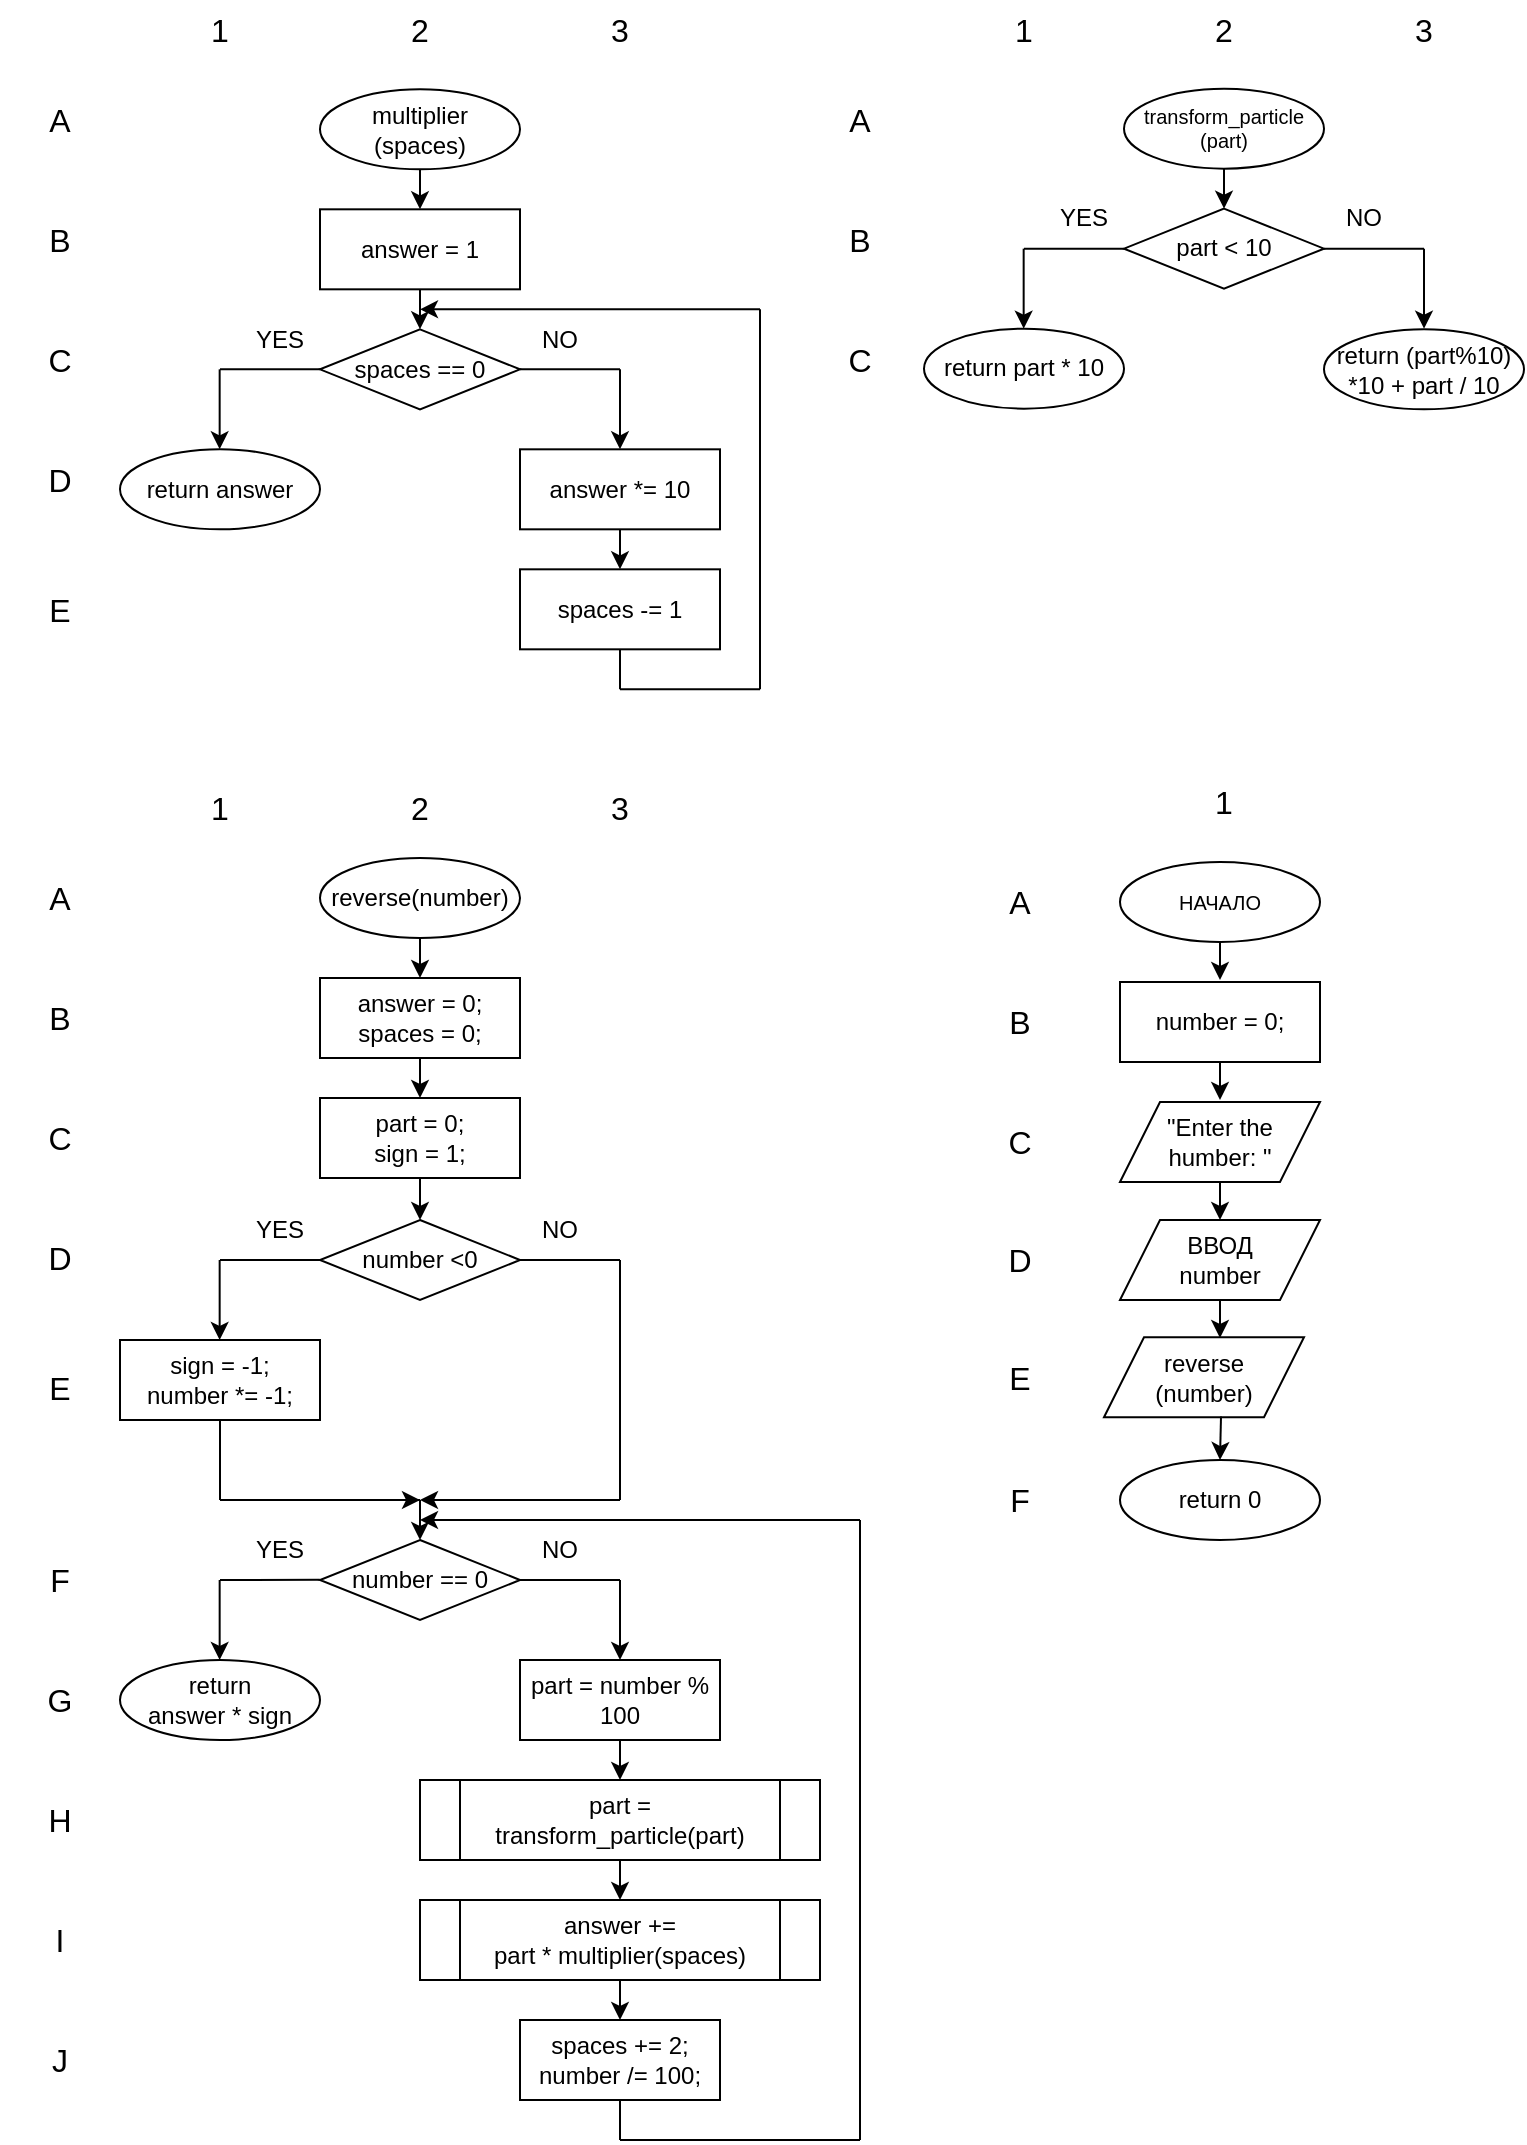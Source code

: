 <mxfile version="20.3.0" type="device"><diagram id="C5RBs43oDa-KdzZeNtuy" name="Page-1"><mxGraphModel dx="2370" dy="1175" grid="1" gridSize="10" guides="1" tooltips="1" connect="1" arrows="1" fold="1" page="1" pageScale="1" pageWidth="827" pageHeight="1169" math="0" shadow="0"><root><mxCell id="WIyWlLk6GJQsqaUBKTNV-0"/><mxCell id="WIyWlLk6GJQsqaUBKTNV-1" parent="WIyWlLk6GJQsqaUBKTNV-0"/><mxCell id="74faUuUsuIDDZvIAzFWm-0" value="multiplier&lt;br&gt;(spaces)" style="ellipse;whiteSpace=wrap;html=1;fontFamily=Helvetica;" vertex="1" parent="WIyWlLk6GJQsqaUBKTNV-1"><mxGeometry x="160" y="54.66" width="100" height="40" as="geometry"/></mxCell><mxCell id="74faUuUsuIDDZvIAzFWm-1" value="answer = 1" style="rounded=0;whiteSpace=wrap;html=1;fontFamily=Helvetica;" vertex="1" parent="WIyWlLk6GJQsqaUBKTNV-1"><mxGeometry x="160" y="114.66" width="100" height="40" as="geometry"/></mxCell><mxCell id="74faUuUsuIDDZvIAzFWm-2" value="" style="endArrow=classic;html=1;rounded=0;exitX=0.5;exitY=1;exitDx=0;exitDy=0;entryX=0.5;entryY=0;entryDx=0;entryDy=0;fontFamily=Helvetica;" edge="1" parent="WIyWlLk6GJQsqaUBKTNV-1" source="74faUuUsuIDDZvIAzFWm-0" target="74faUuUsuIDDZvIAzFWm-1"><mxGeometry width="50" height="50" relative="1" as="geometry"><mxPoint x="360" y="164.66" as="sourcePoint"/><mxPoint x="410" y="114.66" as="targetPoint"/></mxGeometry></mxCell><mxCell id="74faUuUsuIDDZvIAzFWm-3" value="spaces == 0" style="rhombus;whiteSpace=wrap;html=1;fontFamily=Helvetica;" vertex="1" parent="WIyWlLk6GJQsqaUBKTNV-1"><mxGeometry x="160" y="174.66" width="100" height="40" as="geometry"/></mxCell><mxCell id="74faUuUsuIDDZvIAzFWm-4" value="" style="endArrow=classic;html=1;rounded=0;fontFamily=Helvetica;exitX=0.5;exitY=1;exitDx=0;exitDy=0;entryX=0.5;entryY=0;entryDx=0;entryDy=0;" edge="1" parent="WIyWlLk6GJQsqaUBKTNV-1" source="74faUuUsuIDDZvIAzFWm-1" target="74faUuUsuIDDZvIAzFWm-3"><mxGeometry width="50" height="50" relative="1" as="geometry"><mxPoint x="270" y="164.66" as="sourcePoint"/><mxPoint x="320" y="114.66" as="targetPoint"/></mxGeometry></mxCell><mxCell id="74faUuUsuIDDZvIAzFWm-6" value="" style="endArrow=none;html=1;rounded=0;fontFamily=Helvetica;exitX=1;exitY=0.5;exitDx=0;exitDy=0;" edge="1" parent="WIyWlLk6GJQsqaUBKTNV-1" source="74faUuUsuIDDZvIAzFWm-3"><mxGeometry width="50" height="50" relative="1" as="geometry"><mxPoint x="280" y="184.66" as="sourcePoint"/><mxPoint x="310" y="194.66" as="targetPoint"/></mxGeometry></mxCell><mxCell id="74faUuUsuIDDZvIAzFWm-7" value="answer *= 10" style="rounded=0;whiteSpace=wrap;html=1;fontFamily=Helvetica;" vertex="1" parent="WIyWlLk6GJQsqaUBKTNV-1"><mxGeometry x="260" y="234.66" width="100" height="40" as="geometry"/></mxCell><mxCell id="74faUuUsuIDDZvIAzFWm-8" value="" style="endArrow=classic;html=1;rounded=0;fontFamily=Helvetica;entryX=0.5;entryY=0;entryDx=0;entryDy=0;" edge="1" parent="WIyWlLk6GJQsqaUBKTNV-1" target="74faUuUsuIDDZvIAzFWm-7"><mxGeometry width="50" height="50" relative="1" as="geometry"><mxPoint x="310" y="194.66" as="sourcePoint"/><mxPoint x="320" y="204.66" as="targetPoint"/></mxGeometry></mxCell><mxCell id="74faUuUsuIDDZvIAzFWm-9" value="" style="endArrow=classic;html=1;rounded=0;fontFamily=Helvetica;" edge="1" parent="WIyWlLk6GJQsqaUBKTNV-1"><mxGeometry width="50" height="50" relative="1" as="geometry"><mxPoint x="310" y="274.66" as="sourcePoint"/><mxPoint x="310" y="294.66" as="targetPoint"/></mxGeometry></mxCell><mxCell id="74faUuUsuIDDZvIAzFWm-10" value="spaces -= 1" style="rounded=0;whiteSpace=wrap;html=1;fontFamily=Helvetica;" vertex="1" parent="WIyWlLk6GJQsqaUBKTNV-1"><mxGeometry x="260" y="294.66" width="100" height="40" as="geometry"/></mxCell><mxCell id="74faUuUsuIDDZvIAzFWm-11" value="" style="endArrow=none;html=1;rounded=0;fontFamily=Helvetica;exitX=0.5;exitY=1;exitDx=0;exitDy=0;" edge="1" parent="WIyWlLk6GJQsqaUBKTNV-1" source="74faUuUsuIDDZvIAzFWm-10"><mxGeometry width="50" height="50" relative="1" as="geometry"><mxPoint x="270" y="284.66" as="sourcePoint"/><mxPoint x="310" y="354.66" as="targetPoint"/></mxGeometry></mxCell><mxCell id="74faUuUsuIDDZvIAzFWm-12" value="" style="endArrow=none;html=1;rounded=0;fontFamily=Helvetica;" edge="1" parent="WIyWlLk6GJQsqaUBKTNV-1"><mxGeometry width="50" height="50" relative="1" as="geometry"><mxPoint x="310" y="354.66" as="sourcePoint"/><mxPoint x="380" y="354.66" as="targetPoint"/></mxGeometry></mxCell><mxCell id="74faUuUsuIDDZvIAzFWm-13" value="" style="endArrow=none;html=1;rounded=0;fontFamily=Helvetica;" edge="1" parent="WIyWlLk6GJQsqaUBKTNV-1"><mxGeometry width="50" height="50" relative="1" as="geometry"><mxPoint x="380" y="354.66" as="sourcePoint"/><mxPoint x="380" y="164.66" as="targetPoint"/></mxGeometry></mxCell><mxCell id="74faUuUsuIDDZvIAzFWm-14" value="" style="endArrow=classic;html=1;rounded=0;fontFamily=Helvetica;" edge="1" parent="WIyWlLk6GJQsqaUBKTNV-1"><mxGeometry width="50" height="50" relative="1" as="geometry"><mxPoint x="380" y="164.66" as="sourcePoint"/><mxPoint x="210" y="164.66" as="targetPoint"/></mxGeometry></mxCell><mxCell id="74faUuUsuIDDZvIAzFWm-15" value="" style="endArrow=none;html=1;rounded=0;fontFamily=Helvetica;exitX=0;exitY=0.5;exitDx=0;exitDy=0;" edge="1" parent="WIyWlLk6GJQsqaUBKTNV-1" source="74faUuUsuIDDZvIAzFWm-3"><mxGeometry width="50" height="50" relative="1" as="geometry"><mxPoint x="240" y="244.66" as="sourcePoint"/><mxPoint x="110" y="194.66" as="targetPoint"/></mxGeometry></mxCell><mxCell id="74faUuUsuIDDZvIAzFWm-16" value="" style="endArrow=classic;html=1;rounded=0;fontFamily=Helvetica;" edge="1" parent="WIyWlLk6GJQsqaUBKTNV-1"><mxGeometry width="50" height="50" relative="1" as="geometry"><mxPoint x="109.83" y="194.66" as="sourcePoint"/><mxPoint x="109.83" y="234.66" as="targetPoint"/></mxGeometry></mxCell><mxCell id="74faUuUsuIDDZvIAzFWm-17" value="return answer" style="ellipse;whiteSpace=wrap;html=1;fontFamily=Helvetica;" vertex="1" parent="WIyWlLk6GJQsqaUBKTNV-1"><mxGeometry x="60" y="234.66" width="100" height="40" as="geometry"/></mxCell><mxCell id="74faUuUsuIDDZvIAzFWm-18" value="YES" style="text;html=1;strokeColor=none;fillColor=none;align=center;verticalAlign=middle;whiteSpace=wrap;rounded=0;fontFamily=Helvetica;" vertex="1" parent="WIyWlLk6GJQsqaUBKTNV-1"><mxGeometry x="110" y="164.66" width="60" height="30" as="geometry"/></mxCell><mxCell id="74faUuUsuIDDZvIAzFWm-19" value="NO" style="text;html=1;strokeColor=none;fillColor=none;align=center;verticalAlign=middle;whiteSpace=wrap;rounded=0;fontFamily=Helvetica;" vertex="1" parent="WIyWlLk6GJQsqaUBKTNV-1"><mxGeometry x="250" y="164.66" width="60" height="30" as="geometry"/></mxCell><mxCell id="74faUuUsuIDDZvIAzFWm-23" value="1" style="text;html=1;strokeColor=none;fillColor=none;align=center;verticalAlign=middle;whiteSpace=wrap;rounded=0;fontFamily=Helvetica;fontSize=16;" vertex="1" parent="WIyWlLk6GJQsqaUBKTNV-1"><mxGeometry x="80" y="10" width="60" height="30" as="geometry"/></mxCell><mxCell id="74faUuUsuIDDZvIAzFWm-24" value="2" style="text;html=1;strokeColor=none;fillColor=none;align=center;verticalAlign=middle;whiteSpace=wrap;rounded=0;fontFamily=Helvetica;fontSize=16;" vertex="1" parent="WIyWlLk6GJQsqaUBKTNV-1"><mxGeometry x="180" y="10" width="60" height="30" as="geometry"/></mxCell><mxCell id="74faUuUsuIDDZvIAzFWm-25" value="3" style="text;html=1;strokeColor=none;fillColor=none;align=center;verticalAlign=middle;whiteSpace=wrap;rounded=0;fontFamily=Helvetica;fontSize=16;" vertex="1" parent="WIyWlLk6GJQsqaUBKTNV-1"><mxGeometry x="280" y="10" width="60" height="30" as="geometry"/></mxCell><mxCell id="74faUuUsuIDDZvIAzFWm-26" value="A" style="text;html=1;strokeColor=none;fillColor=none;align=center;verticalAlign=middle;whiteSpace=wrap;rounded=0;fontFamily=Helvetica;fontSize=16;" vertex="1" parent="WIyWlLk6GJQsqaUBKTNV-1"><mxGeometry y="55" width="60" height="30" as="geometry"/></mxCell><mxCell id="74faUuUsuIDDZvIAzFWm-27" value="B" style="text;html=1;strokeColor=none;fillColor=none;align=center;verticalAlign=middle;whiteSpace=wrap;rounded=0;fontFamily=Helvetica;fontSize=16;" vertex="1" parent="WIyWlLk6GJQsqaUBKTNV-1"><mxGeometry y="115" width="60" height="30" as="geometry"/></mxCell><mxCell id="74faUuUsuIDDZvIAzFWm-28" value="C" style="text;html=1;strokeColor=none;fillColor=none;align=center;verticalAlign=middle;whiteSpace=wrap;rounded=0;fontFamily=Helvetica;fontSize=16;" vertex="1" parent="WIyWlLk6GJQsqaUBKTNV-1"><mxGeometry y="175" width="60" height="30" as="geometry"/></mxCell><mxCell id="74faUuUsuIDDZvIAzFWm-29" value="D" style="text;html=1;strokeColor=none;fillColor=none;align=center;verticalAlign=middle;whiteSpace=wrap;rounded=0;fontFamily=Helvetica;fontSize=16;" vertex="1" parent="WIyWlLk6GJQsqaUBKTNV-1"><mxGeometry y="235" width="60" height="30" as="geometry"/></mxCell><mxCell id="74faUuUsuIDDZvIAzFWm-30" value="E" style="text;html=1;strokeColor=none;fillColor=none;align=center;verticalAlign=middle;whiteSpace=wrap;rounded=0;fontFamily=Helvetica;fontSize=16;" vertex="1" parent="WIyWlLk6GJQsqaUBKTNV-1"><mxGeometry y="299.66" width="60" height="30" as="geometry"/></mxCell><mxCell id="74faUuUsuIDDZvIAzFWm-31" value="transform_particle&lt;br style=&quot;font-size: 10px;&quot;&gt;(part)" style="ellipse;whiteSpace=wrap;html=1;fontFamily=Helvetica;fontSize=10;" vertex="1" parent="WIyWlLk6GJQsqaUBKTNV-1"><mxGeometry x="562" y="54.32" width="100" height="40" as="geometry"/></mxCell><mxCell id="74faUuUsuIDDZvIAzFWm-34" value="part &amp;lt; 10" style="rhombus;whiteSpace=wrap;html=1;fontFamily=Helvetica;" vertex="1" parent="WIyWlLk6GJQsqaUBKTNV-1"><mxGeometry x="562" y="114.32" width="100" height="40" as="geometry"/></mxCell><mxCell id="74faUuUsuIDDZvIAzFWm-35" value="" style="endArrow=classic;html=1;rounded=0;fontFamily=Helvetica;exitX=0.5;exitY=1;exitDx=0;exitDy=0;entryX=0.5;entryY=0;entryDx=0;entryDy=0;" edge="1" parent="WIyWlLk6GJQsqaUBKTNV-1" target="74faUuUsuIDDZvIAzFWm-34"><mxGeometry width="50" height="50" relative="1" as="geometry"><mxPoint x="612" y="94.32" as="sourcePoint"/><mxPoint x="722" y="54.32" as="targetPoint"/></mxGeometry></mxCell><mxCell id="74faUuUsuIDDZvIAzFWm-36" value="" style="endArrow=none;html=1;rounded=0;fontFamily=Helvetica;exitX=1;exitY=0.5;exitDx=0;exitDy=0;" edge="1" parent="WIyWlLk6GJQsqaUBKTNV-1" source="74faUuUsuIDDZvIAzFWm-34"><mxGeometry width="50" height="50" relative="1" as="geometry"><mxPoint x="682" y="124.32" as="sourcePoint"/><mxPoint x="712" y="134.32" as="targetPoint"/></mxGeometry></mxCell><mxCell id="74faUuUsuIDDZvIAzFWm-38" value="" style="endArrow=classic;html=1;rounded=0;fontFamily=Helvetica;entryX=0.5;entryY=0;entryDx=0;entryDy=0;" edge="1" parent="WIyWlLk6GJQsqaUBKTNV-1"><mxGeometry width="50" height="50" relative="1" as="geometry"><mxPoint x="712" y="134.32" as="sourcePoint"/><mxPoint x="712" y="174.32" as="targetPoint"/></mxGeometry></mxCell><mxCell id="74faUuUsuIDDZvIAzFWm-45" value="" style="endArrow=none;html=1;rounded=0;fontFamily=Helvetica;exitX=0;exitY=0.5;exitDx=0;exitDy=0;" edge="1" parent="WIyWlLk6GJQsqaUBKTNV-1" source="74faUuUsuIDDZvIAzFWm-34"><mxGeometry width="50" height="50" relative="1" as="geometry"><mxPoint x="642" y="184.32" as="sourcePoint"/><mxPoint x="512" y="134.32" as="targetPoint"/></mxGeometry></mxCell><mxCell id="74faUuUsuIDDZvIAzFWm-46" value="" style="endArrow=classic;html=1;rounded=0;fontFamily=Helvetica;" edge="1" parent="WIyWlLk6GJQsqaUBKTNV-1"><mxGeometry width="50" height="50" relative="1" as="geometry"><mxPoint x="511.83" y="134.32" as="sourcePoint"/><mxPoint x="511.83" y="174.32" as="targetPoint"/></mxGeometry></mxCell><mxCell id="74faUuUsuIDDZvIAzFWm-47" value="return part * 10" style="ellipse;whiteSpace=wrap;html=1;fontFamily=Helvetica;" vertex="1" parent="WIyWlLk6GJQsqaUBKTNV-1"><mxGeometry x="462" y="174.32" width="100" height="40" as="geometry"/></mxCell><mxCell id="74faUuUsuIDDZvIAzFWm-48" value="YES" style="text;html=1;strokeColor=none;fillColor=none;align=center;verticalAlign=middle;whiteSpace=wrap;rounded=0;fontFamily=Helvetica;" vertex="1" parent="WIyWlLk6GJQsqaUBKTNV-1"><mxGeometry x="512" y="104.32" width="60" height="30" as="geometry"/></mxCell><mxCell id="74faUuUsuIDDZvIAzFWm-49" value="NO" style="text;html=1;strokeColor=none;fillColor=none;align=center;verticalAlign=middle;whiteSpace=wrap;rounded=0;fontFamily=Helvetica;" vertex="1" parent="WIyWlLk6GJQsqaUBKTNV-1"><mxGeometry x="652" y="104.32" width="60" height="30" as="geometry"/></mxCell><mxCell id="74faUuUsuIDDZvIAzFWm-50" value="return (part%10) *10 + part / 10" style="ellipse;whiteSpace=wrap;html=1;fontFamily=Helvetica;" vertex="1" parent="WIyWlLk6GJQsqaUBKTNV-1"><mxGeometry x="662" y="174.66" width="100" height="40" as="geometry"/></mxCell><mxCell id="74faUuUsuIDDZvIAzFWm-51" value="1" style="text;html=1;strokeColor=none;fillColor=none;align=center;verticalAlign=middle;whiteSpace=wrap;rounded=0;fontFamily=Helvetica;fontSize=16;" vertex="1" parent="WIyWlLk6GJQsqaUBKTNV-1"><mxGeometry x="482" y="10" width="60" height="30" as="geometry"/></mxCell><mxCell id="74faUuUsuIDDZvIAzFWm-52" value="2" style="text;html=1;strokeColor=none;fillColor=none;align=center;verticalAlign=middle;whiteSpace=wrap;rounded=0;fontFamily=Helvetica;fontSize=16;" vertex="1" parent="WIyWlLk6GJQsqaUBKTNV-1"><mxGeometry x="582" y="10" width="60" height="30" as="geometry"/></mxCell><mxCell id="74faUuUsuIDDZvIAzFWm-53" value="3" style="text;html=1;strokeColor=none;fillColor=none;align=center;verticalAlign=middle;whiteSpace=wrap;rounded=0;fontFamily=Helvetica;fontSize=16;" vertex="1" parent="WIyWlLk6GJQsqaUBKTNV-1"><mxGeometry x="682" y="10" width="60" height="30" as="geometry"/></mxCell><mxCell id="74faUuUsuIDDZvIAzFWm-54" value="A" style="text;html=1;strokeColor=none;fillColor=none;align=center;verticalAlign=middle;whiteSpace=wrap;rounded=0;fontFamily=Helvetica;fontSize=16;" vertex="1" parent="WIyWlLk6GJQsqaUBKTNV-1"><mxGeometry x="400" y="55" width="60" height="30" as="geometry"/></mxCell><mxCell id="74faUuUsuIDDZvIAzFWm-55" value="B" style="text;html=1;strokeColor=none;fillColor=none;align=center;verticalAlign=middle;whiteSpace=wrap;rounded=0;fontFamily=Helvetica;fontSize=16;" vertex="1" parent="WIyWlLk6GJQsqaUBKTNV-1"><mxGeometry x="400" y="115" width="60" height="30" as="geometry"/></mxCell><mxCell id="74faUuUsuIDDZvIAzFWm-56" value="C" style="text;html=1;strokeColor=none;fillColor=none;align=center;verticalAlign=middle;whiteSpace=wrap;rounded=0;fontFamily=Helvetica;fontSize=16;" vertex="1" parent="WIyWlLk6GJQsqaUBKTNV-1"><mxGeometry x="400" y="175" width="60" height="30" as="geometry"/></mxCell><mxCell id="74faUuUsuIDDZvIAzFWm-57" value="reverse(number)" style="ellipse;whiteSpace=wrap;html=1;fontFamily=Helvetica;" vertex="1" parent="WIyWlLk6GJQsqaUBKTNV-1"><mxGeometry x="160" y="439.0" width="100" height="40" as="geometry"/></mxCell><mxCell id="74faUuUsuIDDZvIAzFWm-58" value="answer = 0;&lt;br&gt;spaces = 0;" style="rounded=0;whiteSpace=wrap;html=1;fontFamily=Helvetica;" vertex="1" parent="WIyWlLk6GJQsqaUBKTNV-1"><mxGeometry x="160" y="499.0" width="100" height="40" as="geometry"/></mxCell><mxCell id="74faUuUsuIDDZvIAzFWm-59" value="" style="endArrow=classic;html=1;rounded=0;exitX=0.5;exitY=1;exitDx=0;exitDy=0;entryX=0.5;entryY=0;entryDx=0;entryDy=0;fontFamily=Helvetica;" edge="1" parent="WIyWlLk6GJQsqaUBKTNV-1" source="74faUuUsuIDDZvIAzFWm-57" target="74faUuUsuIDDZvIAzFWm-58"><mxGeometry width="50" height="50" relative="1" as="geometry"><mxPoint x="360" y="553.66" as="sourcePoint"/><mxPoint x="410" y="503.66" as="targetPoint"/></mxGeometry></mxCell><mxCell id="74faUuUsuIDDZvIAzFWm-60" value="number &amp;lt;0" style="rhombus;whiteSpace=wrap;html=1;fontFamily=Helvetica;" vertex="1" parent="WIyWlLk6GJQsqaUBKTNV-1"><mxGeometry x="160" y="620" width="100" height="40" as="geometry"/></mxCell><mxCell id="74faUuUsuIDDZvIAzFWm-62" value="" style="endArrow=none;html=1;rounded=0;fontFamily=Helvetica;exitX=1;exitY=0.5;exitDx=0;exitDy=0;" edge="1" parent="WIyWlLk6GJQsqaUBKTNV-1" source="74faUuUsuIDDZvIAzFWm-60"><mxGeometry width="50" height="50" relative="1" as="geometry"><mxPoint x="280" y="630" as="sourcePoint"/><mxPoint x="310" y="640" as="targetPoint"/></mxGeometry></mxCell><mxCell id="74faUuUsuIDDZvIAzFWm-70" value="" style="endArrow=classic;html=1;rounded=0;fontFamily=Helvetica;exitX=0.5;exitY=1;exitDx=0;exitDy=0;entryX=0.5;entryY=0;entryDx=0;entryDy=0;" edge="1" parent="WIyWlLk6GJQsqaUBKTNV-1" source="74faUuUsuIDDZvIAzFWm-84" target="74faUuUsuIDDZvIAzFWm-60"><mxGeometry width="50" height="50" relative="1" as="geometry"><mxPoint x="380" y="610" as="sourcePoint"/><mxPoint x="210" y="610" as="targetPoint"/></mxGeometry></mxCell><mxCell id="74faUuUsuIDDZvIAzFWm-71" value="" style="endArrow=none;html=1;rounded=0;fontFamily=Helvetica;exitX=0;exitY=0.5;exitDx=0;exitDy=0;" edge="1" parent="WIyWlLk6GJQsqaUBKTNV-1" source="74faUuUsuIDDZvIAzFWm-60"><mxGeometry width="50" height="50" relative="1" as="geometry"><mxPoint x="240" y="690" as="sourcePoint"/><mxPoint x="110" y="640" as="targetPoint"/></mxGeometry></mxCell><mxCell id="74faUuUsuIDDZvIAzFWm-72" value="" style="endArrow=classic;html=1;rounded=0;fontFamily=Helvetica;" edge="1" parent="WIyWlLk6GJQsqaUBKTNV-1"><mxGeometry width="50" height="50" relative="1" as="geometry"><mxPoint x="109.83" y="640" as="sourcePoint"/><mxPoint x="109.83" y="680" as="targetPoint"/></mxGeometry></mxCell><mxCell id="74faUuUsuIDDZvIAzFWm-74" value="YES" style="text;html=1;strokeColor=none;fillColor=none;align=center;verticalAlign=middle;whiteSpace=wrap;rounded=0;fontFamily=Helvetica;" vertex="1" parent="WIyWlLk6GJQsqaUBKTNV-1"><mxGeometry x="110" y="610" width="60" height="30" as="geometry"/></mxCell><mxCell id="74faUuUsuIDDZvIAzFWm-75" value="NO" style="text;html=1;strokeColor=none;fillColor=none;align=center;verticalAlign=middle;whiteSpace=wrap;rounded=0;fontFamily=Helvetica;" vertex="1" parent="WIyWlLk6GJQsqaUBKTNV-1"><mxGeometry x="250" y="610" width="60" height="30" as="geometry"/></mxCell><mxCell id="74faUuUsuIDDZvIAzFWm-76" value="1" style="text;html=1;strokeColor=none;fillColor=none;align=center;verticalAlign=middle;whiteSpace=wrap;rounded=0;fontFamily=Helvetica;fontSize=16;" vertex="1" parent="WIyWlLk6GJQsqaUBKTNV-1"><mxGeometry x="80" y="399" width="60" height="30" as="geometry"/></mxCell><mxCell id="74faUuUsuIDDZvIAzFWm-77" value="2" style="text;html=1;strokeColor=none;fillColor=none;align=center;verticalAlign=middle;whiteSpace=wrap;rounded=0;fontFamily=Helvetica;fontSize=16;" vertex="1" parent="WIyWlLk6GJQsqaUBKTNV-1"><mxGeometry x="180" y="399" width="60" height="30" as="geometry"/></mxCell><mxCell id="74faUuUsuIDDZvIAzFWm-78" value="3" style="text;html=1;strokeColor=none;fillColor=none;align=center;verticalAlign=middle;whiteSpace=wrap;rounded=0;fontFamily=Helvetica;fontSize=16;" vertex="1" parent="WIyWlLk6GJQsqaUBKTNV-1"><mxGeometry x="280" y="399" width="60" height="30" as="geometry"/></mxCell><mxCell id="74faUuUsuIDDZvIAzFWm-79" value="A" style="text;html=1;strokeColor=none;fillColor=none;align=center;verticalAlign=middle;whiteSpace=wrap;rounded=0;fontFamily=Helvetica;fontSize=16;" vertex="1" parent="WIyWlLk6GJQsqaUBKTNV-1"><mxGeometry y="444" width="60" height="30" as="geometry"/></mxCell><mxCell id="74faUuUsuIDDZvIAzFWm-80" value="B" style="text;html=1;strokeColor=none;fillColor=none;align=center;verticalAlign=middle;whiteSpace=wrap;rounded=0;fontFamily=Helvetica;fontSize=16;" vertex="1" parent="WIyWlLk6GJQsqaUBKTNV-1"><mxGeometry y="504" width="60" height="30" as="geometry"/></mxCell><mxCell id="74faUuUsuIDDZvIAzFWm-81" value="C" style="text;html=1;strokeColor=none;fillColor=none;align=center;verticalAlign=middle;whiteSpace=wrap;rounded=0;fontFamily=Helvetica;fontSize=16;" vertex="1" parent="WIyWlLk6GJQsqaUBKTNV-1"><mxGeometry y="564" width="60" height="30" as="geometry"/></mxCell><mxCell id="74faUuUsuIDDZvIAzFWm-82" value="D" style="text;html=1;strokeColor=none;fillColor=none;align=center;verticalAlign=middle;whiteSpace=wrap;rounded=0;fontFamily=Helvetica;fontSize=16;" vertex="1" parent="WIyWlLk6GJQsqaUBKTNV-1"><mxGeometry y="624" width="60" height="30" as="geometry"/></mxCell><mxCell id="74faUuUsuIDDZvIAzFWm-83" value="E" style="text;html=1;strokeColor=none;fillColor=none;align=center;verticalAlign=middle;whiteSpace=wrap;rounded=0;fontFamily=Helvetica;fontSize=16;" vertex="1" parent="WIyWlLk6GJQsqaUBKTNV-1"><mxGeometry y="688.66" width="60" height="30" as="geometry"/></mxCell><mxCell id="74faUuUsuIDDZvIAzFWm-84" value="part = 0;&lt;br style=&quot;font-size: 12px;&quot;&gt;sign = 1;" style="rounded=0;whiteSpace=wrap;html=1;fontFamily=Helvetica;fontSize=12;" vertex="1" parent="WIyWlLk6GJQsqaUBKTNV-1"><mxGeometry x="160" y="559" width="100" height="40" as="geometry"/></mxCell><mxCell id="74faUuUsuIDDZvIAzFWm-85" value="" style="endArrow=classic;html=1;rounded=0;fontFamily=Helvetica;fontSize=10;exitX=0.5;exitY=1;exitDx=0;exitDy=0;entryX=0.5;entryY=0;entryDx=0;entryDy=0;" edge="1" parent="WIyWlLk6GJQsqaUBKTNV-1" source="74faUuUsuIDDZvIAzFWm-58" target="74faUuUsuIDDZvIAzFWm-84"><mxGeometry width="50" height="50" relative="1" as="geometry"><mxPoint x="140" y="600" as="sourcePoint"/><mxPoint x="213" y="560" as="targetPoint"/></mxGeometry></mxCell><mxCell id="74faUuUsuIDDZvIAzFWm-87" value="sign = -1;&lt;br&gt;number *= -1;" style="rounded=0;whiteSpace=wrap;html=1;fontFamily=Helvetica;" vertex="1" parent="WIyWlLk6GJQsqaUBKTNV-1"><mxGeometry x="60" y="680" width="100" height="40" as="geometry"/></mxCell><mxCell id="74faUuUsuIDDZvIAzFWm-89" value="" style="endArrow=none;html=1;rounded=0;fontFamily=Helvetica;fontSize=12;exitX=0.5;exitY=1;exitDx=0;exitDy=0;" edge="1" parent="WIyWlLk6GJQsqaUBKTNV-1" source="74faUuUsuIDDZvIAzFWm-87"><mxGeometry width="50" height="50" relative="1" as="geometry"><mxPoint x="120" y="730" as="sourcePoint"/><mxPoint x="110" y="760" as="targetPoint"/></mxGeometry></mxCell><mxCell id="74faUuUsuIDDZvIAzFWm-90" value="" style="endArrow=none;html=1;rounded=0;fontFamily=Helvetica;fontSize=12;" edge="1" parent="WIyWlLk6GJQsqaUBKTNV-1"><mxGeometry width="50" height="50" relative="1" as="geometry"><mxPoint x="110" y="760" as="sourcePoint"/><mxPoint x="210" y="760" as="targetPoint"/></mxGeometry></mxCell><mxCell id="74faUuUsuIDDZvIAzFWm-91" value="" style="endArrow=classic;html=1;rounded=0;fontFamily=Helvetica;fontSize=12;" edge="1" parent="WIyWlLk6GJQsqaUBKTNV-1"><mxGeometry width="50" height="50" relative="1" as="geometry"><mxPoint x="110" y="760" as="sourcePoint"/><mxPoint x="210" y="760" as="targetPoint"/></mxGeometry></mxCell><mxCell id="74faUuUsuIDDZvIAzFWm-92" value="" style="endArrow=none;html=1;rounded=0;fontFamily=Helvetica;fontSize=12;entryX=1;entryY=1;entryDx=0;entryDy=0;" edge="1" parent="WIyWlLk6GJQsqaUBKTNV-1" target="74faUuUsuIDDZvIAzFWm-75"><mxGeometry width="50" height="50" relative="1" as="geometry"><mxPoint x="310" y="760" as="sourcePoint"/><mxPoint x="190" y="700" as="targetPoint"/></mxGeometry></mxCell><mxCell id="74faUuUsuIDDZvIAzFWm-93" value="" style="endArrow=classic;html=1;rounded=0;fontFamily=Helvetica;fontSize=12;" edge="1" parent="WIyWlLk6GJQsqaUBKTNV-1"><mxGeometry width="50" height="50" relative="1" as="geometry"><mxPoint x="310" y="760" as="sourcePoint"/><mxPoint x="210" y="760" as="targetPoint"/></mxGeometry></mxCell><mxCell id="74faUuUsuIDDZvIAzFWm-94" value="" style="endArrow=classic;html=1;rounded=0;fontFamily=Helvetica;fontSize=12;" edge="1" parent="WIyWlLk6GJQsqaUBKTNV-1"><mxGeometry width="50" height="50" relative="1" as="geometry"><mxPoint x="210" y="760" as="sourcePoint"/><mxPoint x="210" y="780" as="targetPoint"/></mxGeometry></mxCell><mxCell id="74faUuUsuIDDZvIAzFWm-95" value="number == 0" style="rhombus;whiteSpace=wrap;html=1;fontFamily=Helvetica;fontSize=12;" vertex="1" parent="WIyWlLk6GJQsqaUBKTNV-1"><mxGeometry x="160" y="780" width="100" height="40" as="geometry"/></mxCell><mxCell id="74faUuUsuIDDZvIAzFWm-96" value="" style="endArrow=classic;html=1;rounded=0;fontFamily=Helvetica;" edge="1" parent="WIyWlLk6GJQsqaUBKTNV-1"><mxGeometry width="50" height="50" relative="1" as="geometry"><mxPoint x="109.83" y="800" as="sourcePoint"/><mxPoint x="109.83" y="840" as="targetPoint"/></mxGeometry></mxCell><mxCell id="74faUuUsuIDDZvIAzFWm-97" value="YES" style="text;html=1;strokeColor=none;fillColor=none;align=center;verticalAlign=middle;whiteSpace=wrap;rounded=0;fontFamily=Helvetica;" vertex="1" parent="WIyWlLk6GJQsqaUBKTNV-1"><mxGeometry x="110" y="770" width="60" height="30" as="geometry"/></mxCell><mxCell id="74faUuUsuIDDZvIAzFWm-98" value="NO" style="text;html=1;strokeColor=none;fillColor=none;align=center;verticalAlign=middle;whiteSpace=wrap;rounded=0;fontFamily=Helvetica;" vertex="1" parent="WIyWlLk6GJQsqaUBKTNV-1"><mxGeometry x="250" y="770" width="60" height="30" as="geometry"/></mxCell><mxCell id="74faUuUsuIDDZvIAzFWm-99" value="" style="endArrow=none;html=1;rounded=0;fontFamily=Helvetica;fontSize=12;exitX=0;exitY=1;exitDx=0;exitDy=0;entryX=0.832;entryY=0.997;entryDx=0;entryDy=0;entryPerimeter=0;" edge="1" parent="WIyWlLk6GJQsqaUBKTNV-1" source="74faUuUsuIDDZvIAzFWm-97" target="74faUuUsuIDDZvIAzFWm-97"><mxGeometry width="50" height="50" relative="1" as="geometry"><mxPoint x="200" y="780" as="sourcePoint"/><mxPoint x="250" y="730" as="targetPoint"/></mxGeometry></mxCell><mxCell id="74faUuUsuIDDZvIAzFWm-100" value="return&lt;br&gt;answer * sign" style="ellipse;whiteSpace=wrap;html=1;fontFamily=Helvetica;fontSize=12;" vertex="1" parent="WIyWlLk6GJQsqaUBKTNV-1"><mxGeometry x="60" y="840" width="100" height="40" as="geometry"/></mxCell><mxCell id="74faUuUsuIDDZvIAzFWm-101" value="" style="endArrow=none;html=1;rounded=0;fontFamily=Helvetica;fontSize=12;exitX=1;exitY=0.5;exitDx=0;exitDy=0;entryX=1;entryY=1;entryDx=0;entryDy=0;" edge="1" parent="WIyWlLk6GJQsqaUBKTNV-1" source="74faUuUsuIDDZvIAzFWm-95" target="74faUuUsuIDDZvIAzFWm-98"><mxGeometry width="50" height="50" relative="1" as="geometry"><mxPoint x="260" y="830" as="sourcePoint"/><mxPoint x="310" y="780" as="targetPoint"/></mxGeometry></mxCell><mxCell id="74faUuUsuIDDZvIAzFWm-102" value="part = number % 100" style="rounded=0;whiteSpace=wrap;html=1;fontFamily=Helvetica;fontSize=12;" vertex="1" parent="WIyWlLk6GJQsqaUBKTNV-1"><mxGeometry x="260" y="840" width="100" height="40" as="geometry"/></mxCell><mxCell id="74faUuUsuIDDZvIAzFWm-105" value="spaces += 2;&lt;br&gt;number /= 100;" style="rounded=0;whiteSpace=wrap;html=1;fontFamily=Helvetica;fontSize=12;" vertex="1" parent="WIyWlLk6GJQsqaUBKTNV-1"><mxGeometry x="260" y="1020" width="100" height="40" as="geometry"/></mxCell><mxCell id="74faUuUsuIDDZvIAzFWm-107" value="" style="endArrow=classic;html=1;rounded=0;fontFamily=Helvetica;fontSize=12;exitX=1;exitY=1;exitDx=0;exitDy=0;entryX=0.5;entryY=0;entryDx=0;entryDy=0;" edge="1" parent="WIyWlLk6GJQsqaUBKTNV-1" source="74faUuUsuIDDZvIAzFWm-98" target="74faUuUsuIDDZvIAzFWm-102"><mxGeometry width="50" height="50" relative="1" as="geometry"><mxPoint x="260" y="830" as="sourcePoint"/><mxPoint x="310" y="780" as="targetPoint"/></mxGeometry></mxCell><mxCell id="74faUuUsuIDDZvIAzFWm-108" value="" style="endArrow=classic;html=1;rounded=0;fontFamily=Helvetica;fontSize=12;exitX=0.5;exitY=1;exitDx=0;exitDy=0;entryX=0.5;entryY=0;entryDx=0;entryDy=0;" edge="1" parent="WIyWlLk6GJQsqaUBKTNV-1" source="74faUuUsuIDDZvIAzFWm-102"><mxGeometry width="50" height="50" relative="1" as="geometry"><mxPoint x="270" y="960" as="sourcePoint"/><mxPoint x="310" y="900" as="targetPoint"/></mxGeometry></mxCell><mxCell id="74faUuUsuIDDZvIAzFWm-109" value="" style="endArrow=classic;html=1;rounded=0;fontFamily=Helvetica;fontSize=12;exitX=0.5;exitY=1;exitDx=0;exitDy=0;entryX=0.5;entryY=0;entryDx=0;entryDy=0;" edge="1" parent="WIyWlLk6GJQsqaUBKTNV-1"><mxGeometry width="50" height="50" relative="1" as="geometry"><mxPoint x="310" y="940" as="sourcePoint"/><mxPoint x="310" y="960" as="targetPoint"/></mxGeometry></mxCell><mxCell id="74faUuUsuIDDZvIAzFWm-110" value="" style="endArrow=classic;html=1;rounded=0;fontFamily=Helvetica;fontSize=12;exitX=0.5;exitY=1;exitDx=0;exitDy=0;entryX=0.5;entryY=0;entryDx=0;entryDy=0;" edge="1" parent="WIyWlLk6GJQsqaUBKTNV-1" target="74faUuUsuIDDZvIAzFWm-105"><mxGeometry width="50" height="50" relative="1" as="geometry"><mxPoint x="310" y="1000" as="sourcePoint"/><mxPoint x="320" y="910" as="targetPoint"/></mxGeometry></mxCell><mxCell id="74faUuUsuIDDZvIAzFWm-111" value="part = transform_particle(part)" style="shape=process;whiteSpace=wrap;html=1;backgroundOutline=1;fontFamily=Helvetica;fontSize=12;" vertex="1" parent="WIyWlLk6GJQsqaUBKTNV-1"><mxGeometry x="210" y="900" width="200" height="40" as="geometry"/></mxCell><mxCell id="74faUuUsuIDDZvIAzFWm-112" value="answer += &lt;br&gt;part * multiplier(spaces)" style="shape=process;whiteSpace=wrap;html=1;backgroundOutline=1;fontFamily=Helvetica;fontSize=12;" vertex="1" parent="WIyWlLk6GJQsqaUBKTNV-1"><mxGeometry x="210" y="960" width="200" height="40" as="geometry"/></mxCell><mxCell id="74faUuUsuIDDZvIAzFWm-114" value="" style="endArrow=none;html=1;rounded=0;fontFamily=Helvetica;fontSize=12;exitX=0.5;exitY=1;exitDx=0;exitDy=0;" edge="1" parent="WIyWlLk6GJQsqaUBKTNV-1" source="74faUuUsuIDDZvIAzFWm-105"><mxGeometry width="50" height="50" relative="1" as="geometry"><mxPoint x="200" y="970" as="sourcePoint"/><mxPoint x="310" y="1080" as="targetPoint"/></mxGeometry></mxCell><mxCell id="74faUuUsuIDDZvIAzFWm-115" value="" style="endArrow=none;html=1;rounded=0;fontFamily=Helvetica;fontSize=12;" edge="1" parent="WIyWlLk6GJQsqaUBKTNV-1"><mxGeometry width="50" height="50" relative="1" as="geometry"><mxPoint x="310" y="1080" as="sourcePoint"/><mxPoint x="430" y="1080" as="targetPoint"/></mxGeometry></mxCell><mxCell id="74faUuUsuIDDZvIAzFWm-116" value="" style="endArrow=none;html=1;rounded=0;fontFamily=Helvetica;fontSize=12;" edge="1" parent="WIyWlLk6GJQsqaUBKTNV-1"><mxGeometry width="50" height="50" relative="1" as="geometry"><mxPoint x="430" y="1080" as="sourcePoint"/><mxPoint x="430" y="770" as="targetPoint"/></mxGeometry></mxCell><mxCell id="74faUuUsuIDDZvIAzFWm-118" value="" style="endArrow=classic;html=1;rounded=0;fontFamily=Helvetica;fontSize=12;" edge="1" parent="WIyWlLk6GJQsqaUBKTNV-1"><mxGeometry width="50" height="50" relative="1" as="geometry"><mxPoint x="430" y="770" as="sourcePoint"/><mxPoint x="210" y="770" as="targetPoint"/></mxGeometry></mxCell><mxCell id="74faUuUsuIDDZvIAzFWm-119" value="НАЧАЛО" style="ellipse;whiteSpace=wrap;html=1;fontFamily=Helvetica;fontSize=10;" vertex="1" parent="WIyWlLk6GJQsqaUBKTNV-1"><mxGeometry x="560" y="441" width="100" height="40" as="geometry"/></mxCell><mxCell id="74faUuUsuIDDZvIAzFWm-121" value="" style="endArrow=classic;html=1;rounded=0;fontFamily=Helvetica;exitX=0.5;exitY=1;exitDx=0;exitDy=0;" edge="1" parent="WIyWlLk6GJQsqaUBKTNV-1" source="74faUuUsuIDDZvIAzFWm-119"><mxGeometry width="50" height="50" relative="1" as="geometry"><mxPoint x="612" y="480.32" as="sourcePoint"/><mxPoint x="610" y="500" as="targetPoint"/></mxGeometry></mxCell><mxCell id="74faUuUsuIDDZvIAzFWm-131" value="1" style="text;html=1;strokeColor=none;fillColor=none;align=center;verticalAlign=middle;whiteSpace=wrap;rounded=0;fontFamily=Helvetica;fontSize=16;" vertex="1" parent="WIyWlLk6GJQsqaUBKTNV-1"><mxGeometry x="582" y="396" width="60" height="30" as="geometry"/></mxCell><mxCell id="74faUuUsuIDDZvIAzFWm-133" value="A" style="text;html=1;strokeColor=none;fillColor=none;align=center;verticalAlign=middle;whiteSpace=wrap;rounded=0;fontFamily=Helvetica;fontSize=16;" vertex="1" parent="WIyWlLk6GJQsqaUBKTNV-1"><mxGeometry x="480" y="446" width="60" height="30" as="geometry"/></mxCell><mxCell id="74faUuUsuIDDZvIAzFWm-134" value="B" style="text;html=1;strokeColor=none;fillColor=none;align=center;verticalAlign=middle;whiteSpace=wrap;rounded=0;fontFamily=Helvetica;fontSize=16;" vertex="1" parent="WIyWlLk6GJQsqaUBKTNV-1"><mxGeometry x="480" y="506" width="60" height="30" as="geometry"/></mxCell><mxCell id="74faUuUsuIDDZvIAzFWm-135" value="C" style="text;html=1;strokeColor=none;fillColor=none;align=center;verticalAlign=middle;whiteSpace=wrap;rounded=0;fontFamily=Helvetica;fontSize=16;" vertex="1" parent="WIyWlLk6GJQsqaUBKTNV-1"><mxGeometry x="480" y="566" width="60" height="30" as="geometry"/></mxCell><mxCell id="74faUuUsuIDDZvIAzFWm-137" value="number = 0;" style="rounded=0;whiteSpace=wrap;html=1;fontFamily=Helvetica;fontSize=12;" vertex="1" parent="WIyWlLk6GJQsqaUBKTNV-1"><mxGeometry x="560" y="501" width="100" height="40" as="geometry"/></mxCell><mxCell id="74faUuUsuIDDZvIAzFWm-138" value="&quot;Enter the humber: &quot;" style="shape=parallelogram;perimeter=parallelogramPerimeter;whiteSpace=wrap;html=1;fixedSize=1;fontFamily=Helvetica;fontSize=12;" vertex="1" parent="WIyWlLk6GJQsqaUBKTNV-1"><mxGeometry x="560" y="561" width="100" height="40" as="geometry"/></mxCell><mxCell id="74faUuUsuIDDZvIAzFWm-139" value="" style="endArrow=classic;html=1;rounded=0;fontFamily=Helvetica;fontSize=12;exitX=0.5;exitY=1;exitDx=0;exitDy=0;" edge="1" parent="WIyWlLk6GJQsqaUBKTNV-1" source="74faUuUsuIDDZvIAzFWm-137"><mxGeometry width="50" height="50" relative="1" as="geometry"><mxPoint x="720" y="570" as="sourcePoint"/><mxPoint x="610" y="560" as="targetPoint"/></mxGeometry></mxCell><mxCell id="74faUuUsuIDDZvIAzFWm-140" value="" style="endArrow=classic;html=1;rounded=0;fontFamily=Helvetica;fontSize=12;exitX=0.5;exitY=1;exitDx=0;exitDy=0;" edge="1" parent="WIyWlLk6GJQsqaUBKTNV-1" source="74faUuUsuIDDZvIAzFWm-138"><mxGeometry width="50" height="50" relative="1" as="geometry"><mxPoint x="690" y="640" as="sourcePoint"/><mxPoint x="610" y="620" as="targetPoint"/></mxGeometry></mxCell><mxCell id="74faUuUsuIDDZvIAzFWm-141" value="ВВОД &lt;br&gt;number" style="shape=parallelogram;perimeter=parallelogramPerimeter;whiteSpace=wrap;html=1;fixedSize=1;fontFamily=Helvetica;fontSize=12;" vertex="1" parent="WIyWlLk6GJQsqaUBKTNV-1"><mxGeometry x="560" y="620" width="100" height="40" as="geometry"/></mxCell><mxCell id="74faUuUsuIDDZvIAzFWm-142" value="reverse&lt;br&gt;(number)" style="shape=parallelogram;perimeter=parallelogramPerimeter;whiteSpace=wrap;html=1;fixedSize=1;fontFamily=Helvetica;fontSize=12;" vertex="1" parent="WIyWlLk6GJQsqaUBKTNV-1"><mxGeometry x="552" y="678.66" width="100" height="40" as="geometry"/></mxCell><mxCell id="74faUuUsuIDDZvIAzFWm-143" value="return 0" style="ellipse;whiteSpace=wrap;html=1;fontFamily=Helvetica;fontSize=12;" vertex="1" parent="WIyWlLk6GJQsqaUBKTNV-1"><mxGeometry x="560" y="740" width="100" height="40" as="geometry"/></mxCell><mxCell id="74faUuUsuIDDZvIAzFWm-144" value="" style="endArrow=classic;html=1;rounded=0;fontFamily=Helvetica;fontSize=12;exitX=0.585;exitY=0.989;exitDx=0;exitDy=0;entryX=0.5;entryY=0;entryDx=0;entryDy=0;exitPerimeter=0;" edge="1" parent="WIyWlLk6GJQsqaUBKTNV-1" source="74faUuUsuIDDZvIAzFWm-142" target="74faUuUsuIDDZvIAzFWm-143"><mxGeometry width="50" height="50" relative="1" as="geometry"><mxPoint x="550" y="720" as="sourcePoint"/><mxPoint x="600" y="670" as="targetPoint"/></mxGeometry></mxCell><mxCell id="74faUuUsuIDDZvIAzFWm-145" value="" style="endArrow=classic;html=1;rounded=0;fontFamily=Helvetica;fontSize=12;exitX=0.5;exitY=1;exitDx=0;exitDy=0;" edge="1" parent="WIyWlLk6GJQsqaUBKTNV-1"><mxGeometry width="50" height="50" relative="1" as="geometry"><mxPoint x="610" y="660" as="sourcePoint"/><mxPoint x="610" y="679" as="targetPoint"/></mxGeometry></mxCell><mxCell id="74faUuUsuIDDZvIAzFWm-146" value="&lt;font style=&quot;font-size: 16px;&quot;&gt;F&lt;/font&gt;" style="text;html=1;strokeColor=none;fillColor=none;align=center;verticalAlign=middle;whiteSpace=wrap;rounded=0;fontFamily=Helvetica;fontSize=12;" vertex="1" parent="WIyWlLk6GJQsqaUBKTNV-1"><mxGeometry y="785" width="60" height="30" as="geometry"/></mxCell><mxCell id="74faUuUsuIDDZvIAzFWm-147" value="&lt;font style=&quot;font-size: 16px;&quot;&gt;G&lt;/font&gt;" style="text;html=1;strokeColor=none;fillColor=none;align=center;verticalAlign=middle;whiteSpace=wrap;rounded=0;fontFamily=Helvetica;fontSize=12;" vertex="1" parent="WIyWlLk6GJQsqaUBKTNV-1"><mxGeometry y="845" width="60" height="30" as="geometry"/></mxCell><mxCell id="74faUuUsuIDDZvIAzFWm-148" value="H" style="text;html=1;strokeColor=none;fillColor=none;align=center;verticalAlign=middle;whiteSpace=wrap;rounded=0;fontFamily=Helvetica;fontSize=16;" vertex="1" parent="WIyWlLk6GJQsqaUBKTNV-1"><mxGeometry y="905" width="60" height="30" as="geometry"/></mxCell><mxCell id="74faUuUsuIDDZvIAzFWm-149" value="I" style="text;html=1;strokeColor=none;fillColor=none;align=center;verticalAlign=middle;whiteSpace=wrap;rounded=0;fontFamily=Helvetica;fontSize=16;" vertex="1" parent="WIyWlLk6GJQsqaUBKTNV-1"><mxGeometry y="965" width="60" height="30" as="geometry"/></mxCell><mxCell id="74faUuUsuIDDZvIAzFWm-150" value="J" style="text;html=1;strokeColor=none;fillColor=none;align=center;verticalAlign=middle;whiteSpace=wrap;rounded=0;fontFamily=Helvetica;fontSize=16;" vertex="1" parent="WIyWlLk6GJQsqaUBKTNV-1"><mxGeometry y="1025" width="60" height="30" as="geometry"/></mxCell><mxCell id="74faUuUsuIDDZvIAzFWm-151" value="D" style="text;html=1;strokeColor=none;fillColor=none;align=center;verticalAlign=middle;whiteSpace=wrap;rounded=0;fontFamily=Helvetica;fontSize=16;" vertex="1" parent="WIyWlLk6GJQsqaUBKTNV-1"><mxGeometry x="480" y="625" width="60" height="30" as="geometry"/></mxCell><mxCell id="74faUuUsuIDDZvIAzFWm-152" value="E" style="text;html=1;strokeColor=none;fillColor=none;align=center;verticalAlign=middle;whiteSpace=wrap;rounded=0;fontFamily=Helvetica;fontSize=16;" vertex="1" parent="WIyWlLk6GJQsqaUBKTNV-1"><mxGeometry x="480" y="683.66" width="60" height="30" as="geometry"/></mxCell><mxCell id="74faUuUsuIDDZvIAzFWm-153" value="&lt;font style=&quot;font-size: 16px;&quot;&gt;F&lt;/font&gt;" style="text;html=1;strokeColor=none;fillColor=none;align=center;verticalAlign=middle;whiteSpace=wrap;rounded=0;fontFamily=Helvetica;fontSize=12;" vertex="1" parent="WIyWlLk6GJQsqaUBKTNV-1"><mxGeometry x="480" y="745" width="60" height="30" as="geometry"/></mxCell></root></mxGraphModel></diagram></mxfile>